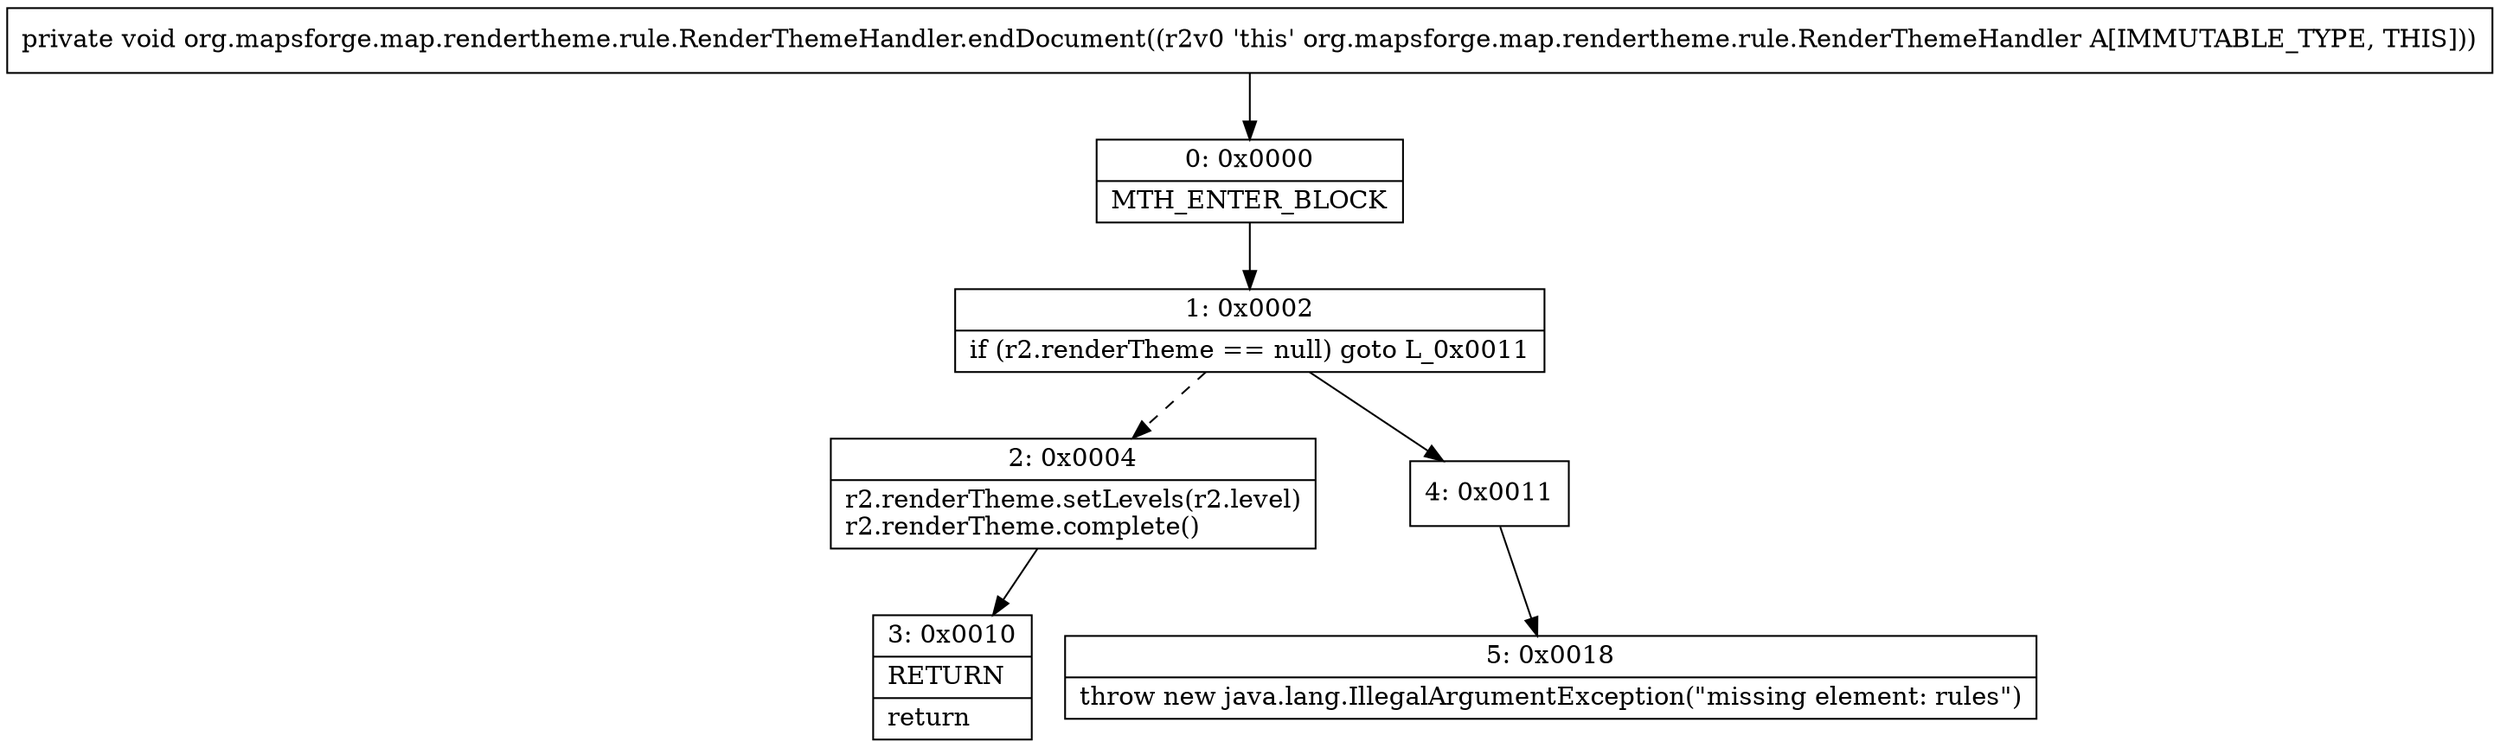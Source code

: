 digraph "CFG fororg.mapsforge.map.rendertheme.rule.RenderThemeHandler.endDocument()V" {
Node_0 [shape=record,label="{0\:\ 0x0000|MTH_ENTER_BLOCK\l}"];
Node_1 [shape=record,label="{1\:\ 0x0002|if (r2.renderTheme == null) goto L_0x0011\l}"];
Node_2 [shape=record,label="{2\:\ 0x0004|r2.renderTheme.setLevels(r2.level)\lr2.renderTheme.complete()\l}"];
Node_3 [shape=record,label="{3\:\ 0x0010|RETURN\l|return\l}"];
Node_4 [shape=record,label="{4\:\ 0x0011}"];
Node_5 [shape=record,label="{5\:\ 0x0018|throw new java.lang.IllegalArgumentException(\"missing element: rules\")\l}"];
MethodNode[shape=record,label="{private void org.mapsforge.map.rendertheme.rule.RenderThemeHandler.endDocument((r2v0 'this' org.mapsforge.map.rendertheme.rule.RenderThemeHandler A[IMMUTABLE_TYPE, THIS])) }"];
MethodNode -> Node_0;
Node_0 -> Node_1;
Node_1 -> Node_2[style=dashed];
Node_1 -> Node_4;
Node_2 -> Node_3;
Node_4 -> Node_5;
}


